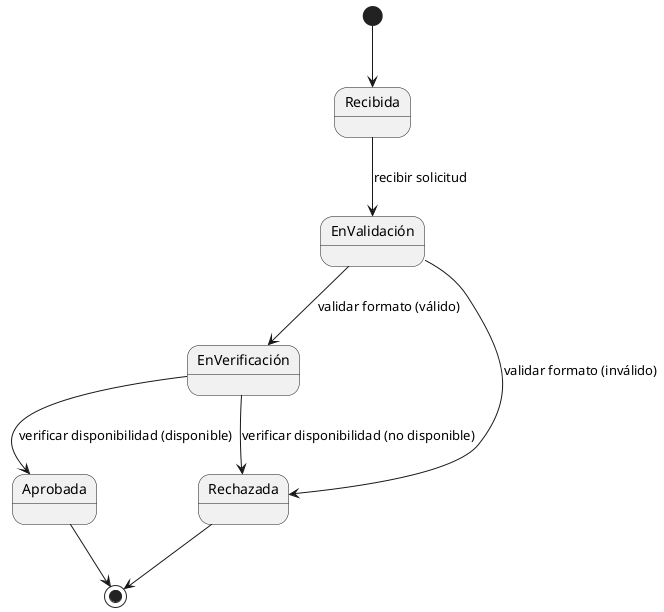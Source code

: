 @startuml
[*] --> Recibida
Recibida --> EnValidación : recibir solicitud
EnValidación --> EnVerificación : validar formato (válido)
EnValidación --> Rechazada : validar formato (inválido)
EnVerificación --> Aprobada : verificar disponibilidad (disponible)
EnVerificación --> Rechazada : verificar disponibilidad (no disponible)
Aprobada --> [*]
Rechazada --> [*]
@enduml